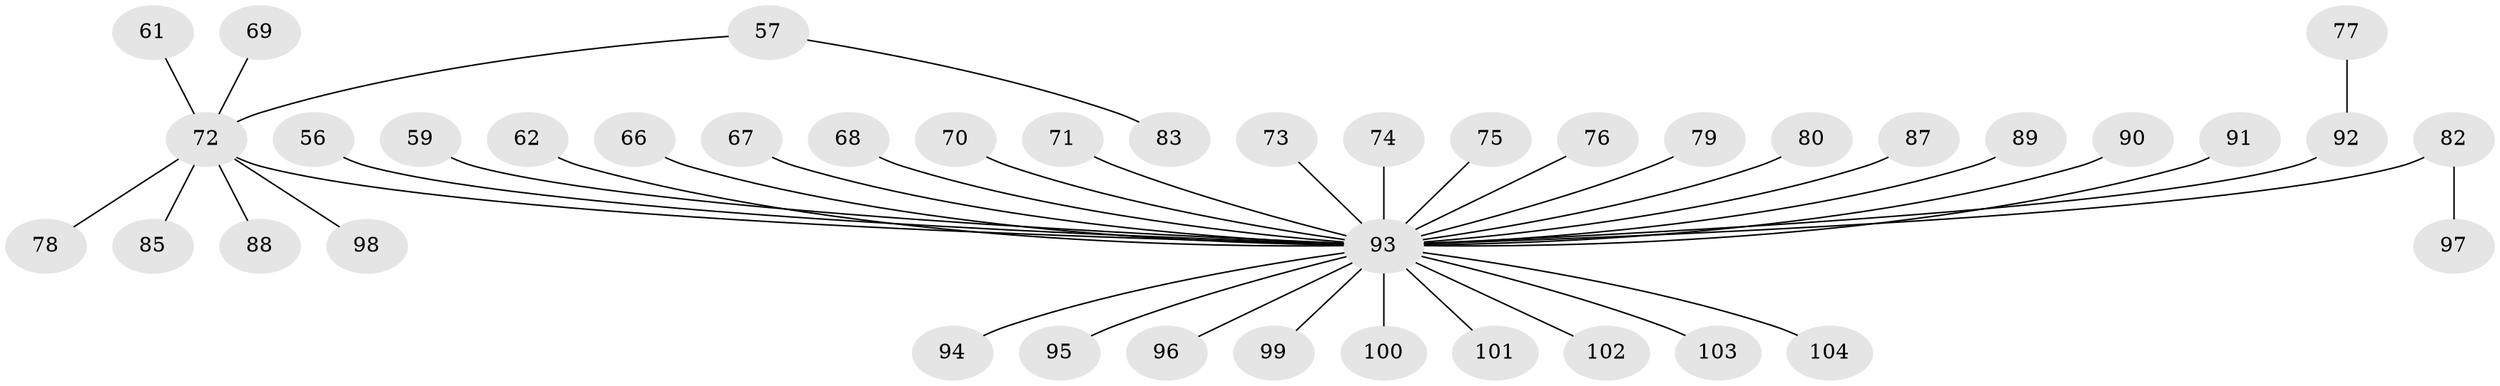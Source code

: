 // original degree distribution, {6: 0.028846153846153848, 4: 0.08653846153846154, 3: 0.125, 5: 0.038461538461538464, 1: 0.5480769230769231, 2: 0.17307692307692307}
// Generated by graph-tools (version 1.1) at 2025/56/03/04/25 21:56:40]
// undirected, 41 vertices, 40 edges
graph export_dot {
graph [start="1"]
  node [color=gray90,style=filled];
  56;
  57;
  59;
  61;
  62;
  66;
  67;
  68;
  69;
  70;
  71;
  72 [super="+65+63"];
  73;
  74;
  75;
  76;
  77;
  78;
  79;
  80;
  82;
  83;
  85;
  87;
  88;
  89 [super="+29"];
  90;
  91;
  92 [super="+60"];
  93 [super="+84+49+27+31+32+40+43+86+45+47+48+52+54+55"];
  94;
  95;
  96;
  97;
  98;
  99;
  100;
  101;
  102;
  103;
  104;
  56 -- 93;
  57 -- 83;
  57 -- 72;
  59 -- 93;
  61 -- 72;
  62 -- 93;
  66 -- 93;
  67 -- 93;
  68 -- 93;
  69 -- 72;
  70 -- 93;
  71 -- 93;
  72 -- 93;
  72 -- 78;
  72 -- 98;
  72 -- 85;
  72 -- 88;
  73 -- 93;
  74 -- 93;
  75 -- 93;
  76 -- 93;
  77 -- 92;
  79 -- 93;
  80 -- 93;
  82 -- 97;
  82 -- 93;
  87 -- 93;
  89 -- 93;
  90 -- 93;
  91 -- 93;
  92 -- 93;
  93 -- 99;
  93 -- 94;
  93 -- 95;
  93 -- 104;
  93 -- 101;
  93 -- 96;
  93 -- 100;
  93 -- 102;
  93 -- 103;
}
